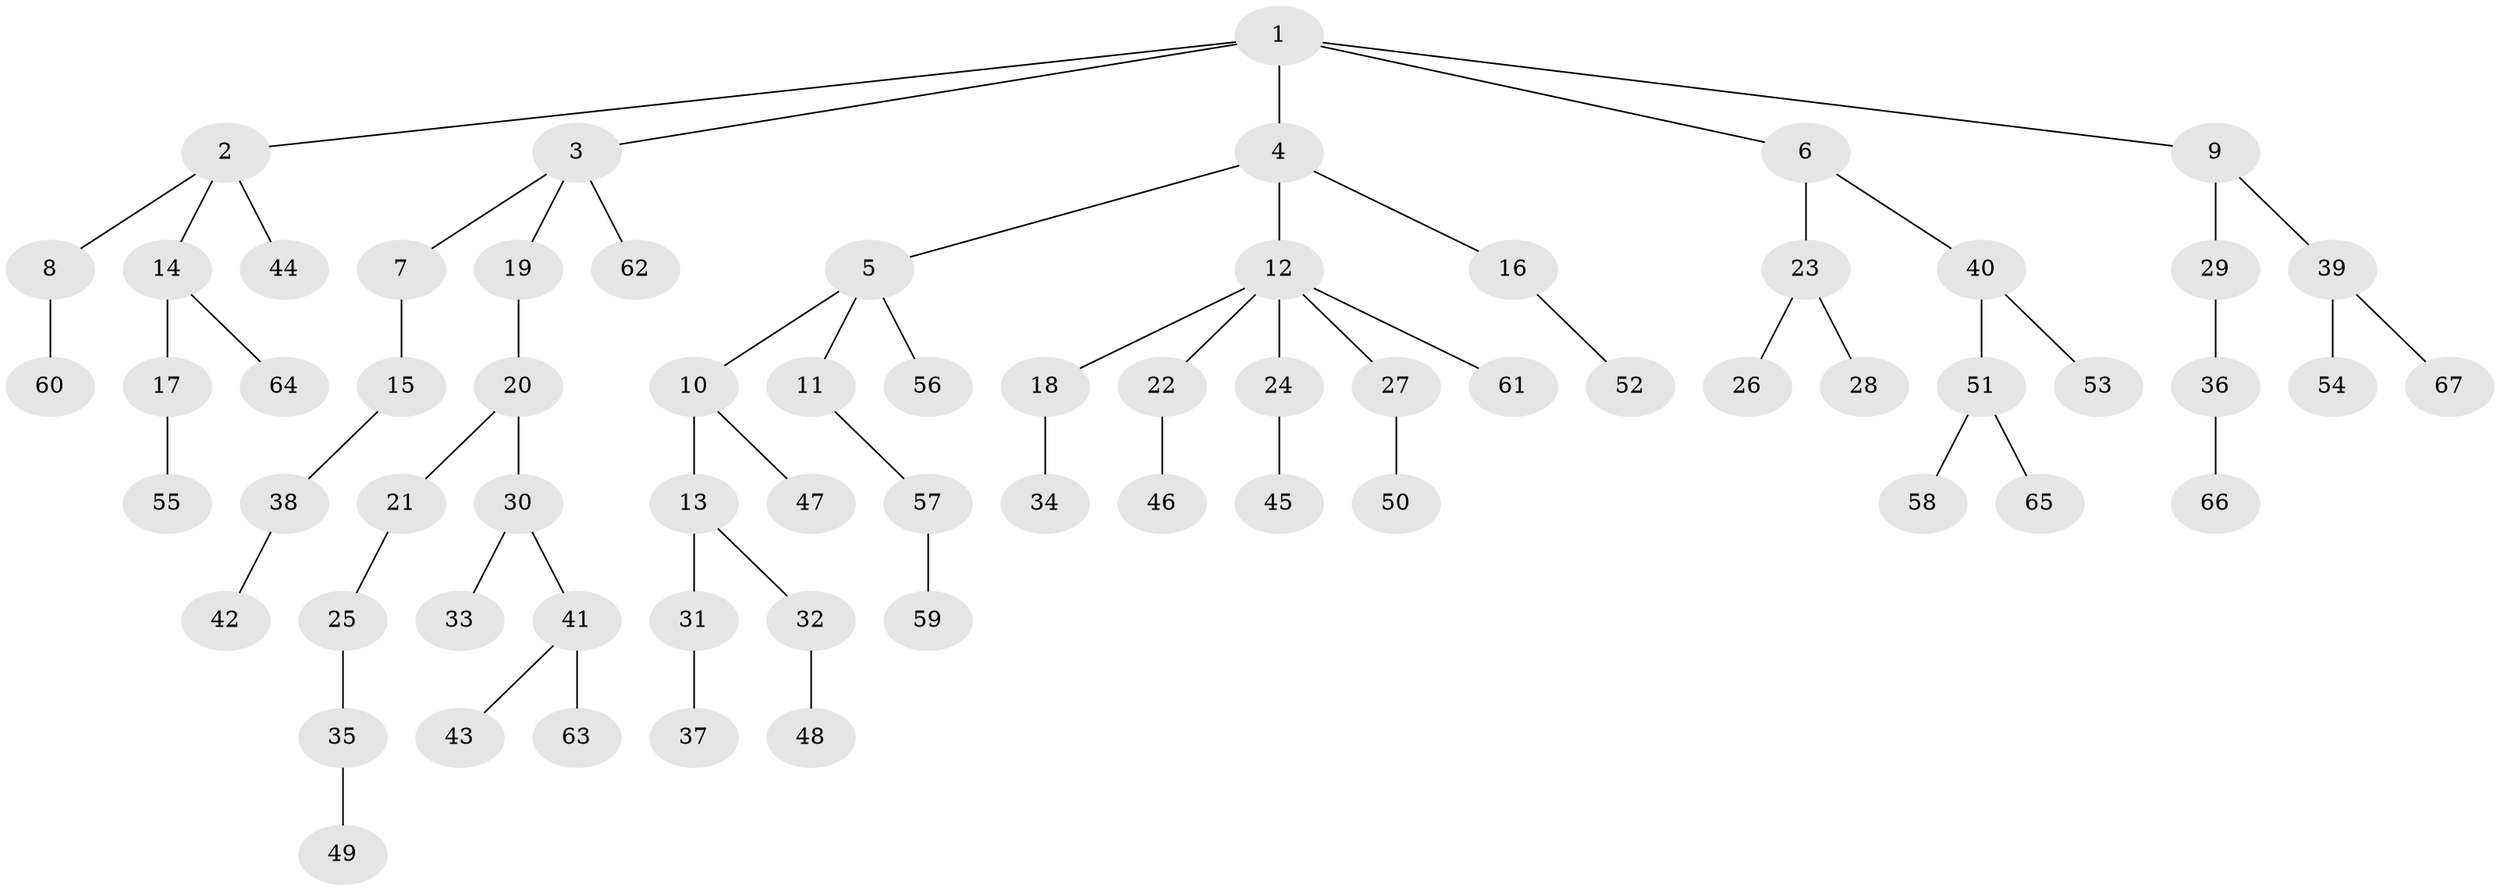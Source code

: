 // coarse degree distribution, {7: 0.06060606060606061, 3: 0.18181818181818182, 1: 0.5454545454545454, 2: 0.21212121212121213}
// Generated by graph-tools (version 1.1) at 2025/19/03/04/25 18:19:16]
// undirected, 67 vertices, 66 edges
graph export_dot {
graph [start="1"]
  node [color=gray90,style=filled];
  1;
  2;
  3;
  4;
  5;
  6;
  7;
  8;
  9;
  10;
  11;
  12;
  13;
  14;
  15;
  16;
  17;
  18;
  19;
  20;
  21;
  22;
  23;
  24;
  25;
  26;
  27;
  28;
  29;
  30;
  31;
  32;
  33;
  34;
  35;
  36;
  37;
  38;
  39;
  40;
  41;
  42;
  43;
  44;
  45;
  46;
  47;
  48;
  49;
  50;
  51;
  52;
  53;
  54;
  55;
  56;
  57;
  58;
  59;
  60;
  61;
  62;
  63;
  64;
  65;
  66;
  67;
  1 -- 2;
  1 -- 3;
  1 -- 4;
  1 -- 6;
  1 -- 9;
  2 -- 8;
  2 -- 14;
  2 -- 44;
  3 -- 7;
  3 -- 19;
  3 -- 62;
  4 -- 5;
  4 -- 12;
  4 -- 16;
  5 -- 10;
  5 -- 11;
  5 -- 56;
  6 -- 23;
  6 -- 40;
  7 -- 15;
  8 -- 60;
  9 -- 29;
  9 -- 39;
  10 -- 13;
  10 -- 47;
  11 -- 57;
  12 -- 18;
  12 -- 22;
  12 -- 24;
  12 -- 27;
  12 -- 61;
  13 -- 31;
  13 -- 32;
  14 -- 17;
  14 -- 64;
  15 -- 38;
  16 -- 52;
  17 -- 55;
  18 -- 34;
  19 -- 20;
  20 -- 21;
  20 -- 30;
  21 -- 25;
  22 -- 46;
  23 -- 26;
  23 -- 28;
  24 -- 45;
  25 -- 35;
  27 -- 50;
  29 -- 36;
  30 -- 33;
  30 -- 41;
  31 -- 37;
  32 -- 48;
  35 -- 49;
  36 -- 66;
  38 -- 42;
  39 -- 54;
  39 -- 67;
  40 -- 51;
  40 -- 53;
  41 -- 43;
  41 -- 63;
  51 -- 58;
  51 -- 65;
  57 -- 59;
}
